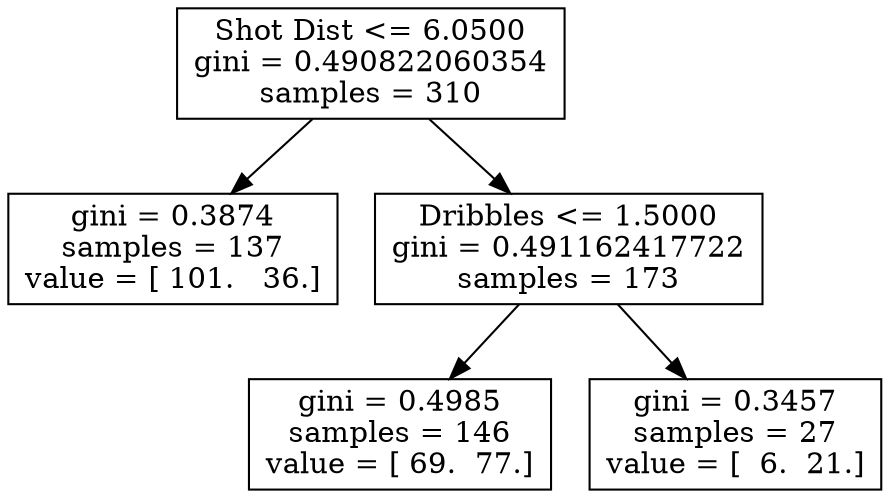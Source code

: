digraph Tree {
0 [label="Shot Dist <= 6.0500\ngini = 0.490822060354\nsamples = 310", shape="box"] ;
1 [label="gini = 0.3874\nsamples = 137\nvalue = [ 101.   36.]", shape="box"] ;
0 -> 1 ;
2 [label="Dribbles <= 1.5000\ngini = 0.491162417722\nsamples = 173", shape="box"] ;
0 -> 2 ;
3 [label="gini = 0.4985\nsamples = 146\nvalue = [ 69.  77.]", shape="box"] ;
2 -> 3 ;
4 [label="gini = 0.3457\nsamples = 27\nvalue = [  6.  21.]", shape="box"] ;
2 -> 4 ;
}